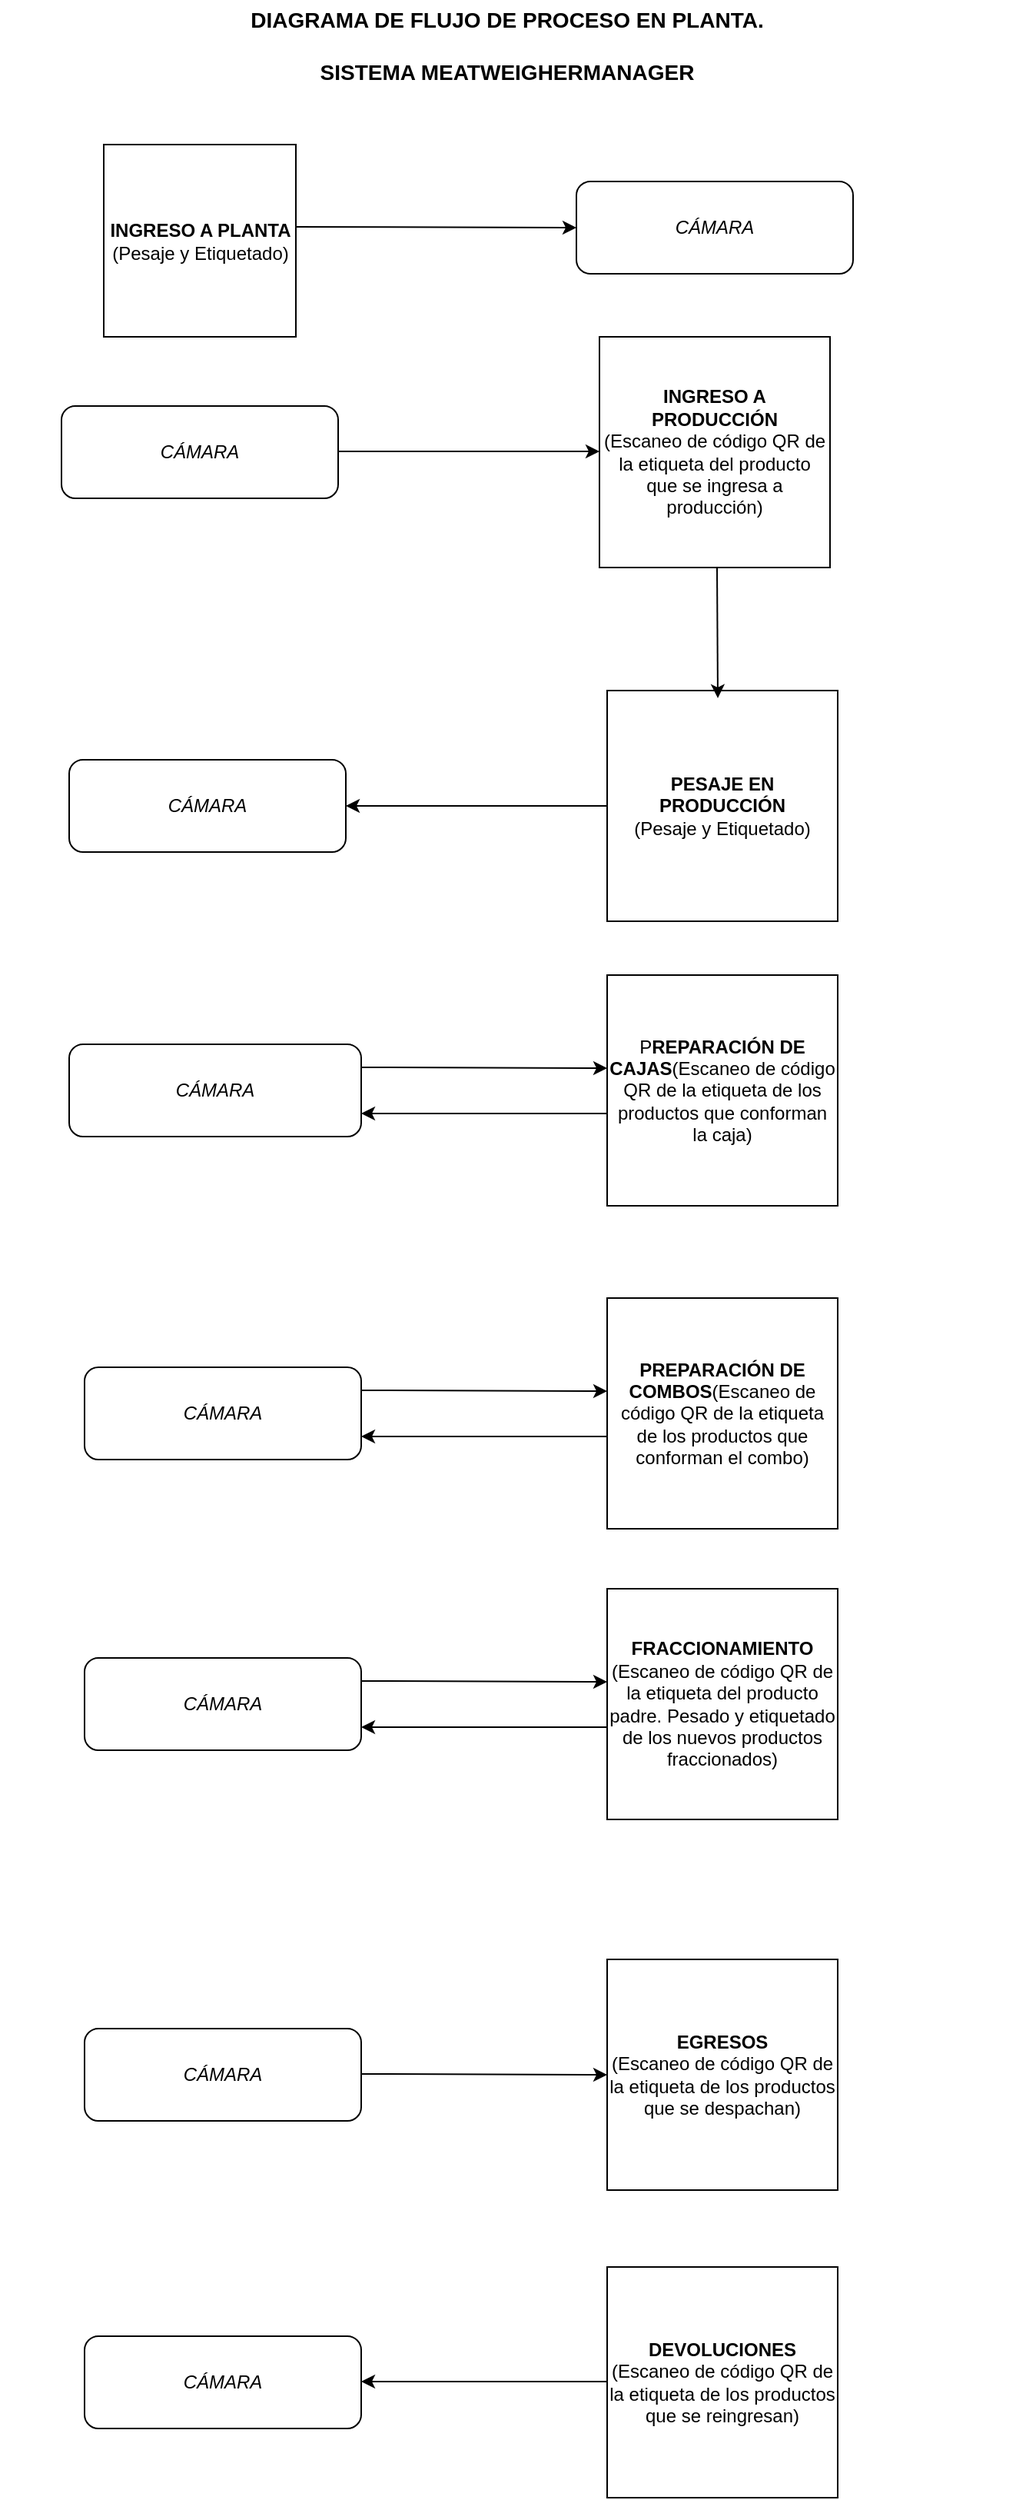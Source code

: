 <mxfile version="26.1.1">
  <diagram name="Página-1" id="jJpd1QUO9dk7iYZSUtwT">
    <mxGraphModel grid="1" page="1" gridSize="10" guides="1" tooltips="1" connect="1" arrows="1" fold="1" pageScale="1" pageWidth="1100" pageHeight="1700" math="0" shadow="0">
      <root>
        <mxCell id="0" />
        <mxCell id="1" parent="0" />
        <mxCell id="DCHl-sYR_cFIDtcHhHEh-2" value="&lt;b&gt;INGRESO A PLANTA&lt;/b&gt;&lt;div&gt;(Pesaje y Etiquetado)&lt;/div&gt;" style="whiteSpace=wrap;html=1;aspect=fixed;" vertex="1" parent="1">
          <mxGeometry x="297.5" y="94" width="125" height="125" as="geometry" />
        </mxCell>
        <mxCell id="DCHl-sYR_cFIDtcHhHEh-3" value="&lt;i&gt;CÁMARA&lt;/i&gt;" style="rounded=1;whiteSpace=wrap;html=1;" vertex="1" parent="1">
          <mxGeometry x="605" y="118" width="180" height="60" as="geometry" />
        </mxCell>
        <mxCell id="DCHl-sYR_cFIDtcHhHEh-6" value="&lt;i&gt;CÁMARA&lt;/i&gt;" style="rounded=1;whiteSpace=wrap;html=1;" vertex="1" parent="1">
          <mxGeometry x="270" y="264" width="180" height="60" as="geometry" />
        </mxCell>
        <mxCell id="DCHl-sYR_cFIDtcHhHEh-7" value="&lt;b&gt;INGRESO A PRODUCCIÓN&lt;/b&gt;&lt;div&gt;(Escaneo de código QR de la etiqueta del producto que se ingresa a producción)&lt;/div&gt;" style="whiteSpace=wrap;html=1;aspect=fixed;" vertex="1" parent="1">
          <mxGeometry x="620" y="219" width="150" height="150" as="geometry" />
        </mxCell>
        <mxCell id="DCHl-sYR_cFIDtcHhHEh-10" value="&lt;b&gt;PESAJE EN PRODUCCIÓN&lt;/b&gt;&lt;div&gt;(Pesaje y Etiquetado)&lt;/div&gt;" style="whiteSpace=wrap;html=1;aspect=fixed;" vertex="1" parent="1">
          <mxGeometry x="625" y="449" width="150" height="150" as="geometry" />
        </mxCell>
        <mxCell id="DCHl-sYR_cFIDtcHhHEh-11" value="" style="endArrow=classic;html=1;rounded=0;entryX=0.48;entryY=0.033;entryDx=0;entryDy=0;entryPerimeter=0;" edge="1" parent="1" target="DCHl-sYR_cFIDtcHhHEh-10">
          <mxGeometry width="50" height="50" relative="1" as="geometry">
            <mxPoint x="696.5" y="369" as="sourcePoint" />
            <mxPoint x="697" y="444" as="targetPoint" />
          </mxGeometry>
        </mxCell>
        <mxCell id="DCHl-sYR_cFIDtcHhHEh-13" value="" style="endArrow=classic;html=1;rounded=0;entryX=0;entryY=0.5;entryDx=0;entryDy=0;" edge="1" parent="1">
          <mxGeometry width="50" height="50" relative="1" as="geometry">
            <mxPoint x="450" y="293.5" as="sourcePoint" />
            <mxPoint x="620" y="293.5" as="targetPoint" />
          </mxGeometry>
        </mxCell>
        <mxCell id="DCHl-sYR_cFIDtcHhHEh-14" value="&lt;i&gt;CÁMARA&lt;/i&gt;" style="rounded=1;whiteSpace=wrap;html=1;" vertex="1" parent="1">
          <mxGeometry x="275" y="494" width="180" height="60" as="geometry" />
        </mxCell>
        <mxCell id="DCHl-sYR_cFIDtcHhHEh-15" value="" style="endArrow=classic;html=1;rounded=0;" edge="1" parent="1">
          <mxGeometry width="50" height="50" relative="1" as="geometry">
            <mxPoint x="625" y="524" as="sourcePoint" />
            <mxPoint x="455" y="524" as="targetPoint" />
          </mxGeometry>
        </mxCell>
        <mxCell id="10O2uG41Zru9wE0xnk9Y-19" value="&lt;b&gt;EGRESOS&lt;/b&gt;&lt;div&gt;(Escaneo de código QR de la etiqueta de los productos que se despachan)&lt;/div&gt;" style="whiteSpace=wrap;html=1;aspect=fixed;" vertex="1" parent="1">
          <mxGeometry x="625" y="1274" width="150" height="150" as="geometry" />
        </mxCell>
        <mxCell id="10O2uG41Zru9wE0xnk9Y-20" value="&lt;i&gt;CÁMARA&lt;/i&gt;" style="rounded=1;whiteSpace=wrap;html=1;" vertex="1" parent="1">
          <mxGeometry x="285" y="1319" width="180" height="60" as="geometry" />
        </mxCell>
        <mxCell id="10O2uG41Zru9wE0xnk9Y-22" value="" style="endArrow=classic;html=1;rounded=0;entryX=0;entryY=0.5;entryDx=0;entryDy=0;" edge="1" parent="1" target="10O2uG41Zru9wE0xnk9Y-19">
          <mxGeometry width="50" height="50" relative="1" as="geometry">
            <mxPoint x="465" y="1348.5" as="sourcePoint" />
            <mxPoint x="675" y="1348.5" as="targetPoint" />
          </mxGeometry>
        </mxCell>
        <mxCell id="10O2uG41Zru9wE0xnk9Y-23" value="&lt;b&gt;DEVOLUCIONES&lt;/b&gt;&lt;div&gt;(Escaneo de código QR de la etiqueta de los productos que se reingresan)&lt;/div&gt;" style="whiteSpace=wrap;html=1;aspect=fixed;" vertex="1" parent="1">
          <mxGeometry x="625" y="1474" width="150" height="150" as="geometry" />
        </mxCell>
        <mxCell id="10O2uG41Zru9wE0xnk9Y-24" value="&lt;i&gt;CÁMARA&lt;/i&gt;" style="rounded=1;whiteSpace=wrap;html=1;" vertex="1" parent="1">
          <mxGeometry x="285" y="1519" width="180" height="60" as="geometry" />
        </mxCell>
        <mxCell id="10O2uG41Zru9wE0xnk9Y-26" value="&lt;b&gt;PREPARACIÓN DE COMBOS&lt;/b&gt;(Escaneo de código QR de la etiqueta de los productos que conforman el combo)" style="whiteSpace=wrap;html=1;aspect=fixed;" vertex="1" parent="1">
          <mxGeometry x="625" y="844" width="150" height="150" as="geometry" />
        </mxCell>
        <mxCell id="10O2uG41Zru9wE0xnk9Y-27" value="P&lt;b&gt;REPARACIÓN DE CAJAS&lt;/b&gt;(Escaneo de código QR de la etiqueta de los productos que conforman la caja)" style="whiteSpace=wrap;html=1;aspect=fixed;" vertex="1" parent="1">
          <mxGeometry x="625" y="634" width="150" height="150" as="geometry" />
        </mxCell>
        <mxCell id="10O2uG41Zru9wE0xnk9Y-28" value="&lt;i&gt;CÁMARA&lt;/i&gt;" style="rounded=1;whiteSpace=wrap;html=1;" vertex="1" parent="1">
          <mxGeometry x="275" y="679" width="190" height="60" as="geometry" />
        </mxCell>
        <mxCell id="10O2uG41Zru9wE0xnk9Y-29" value="" style="endArrow=classic;html=1;rounded=0;entryX=0;entryY=0.5;entryDx=0;entryDy=0;" edge="1" parent="1">
          <mxGeometry width="50" height="50" relative="1" as="geometry">
            <mxPoint x="465" y="694" as="sourcePoint" />
            <mxPoint x="625" y="694.5" as="targetPoint" />
          </mxGeometry>
        </mxCell>
        <mxCell id="10O2uG41Zru9wE0xnk9Y-30" value="" style="endArrow=classic;html=1;rounded=0;" edge="1" parent="1">
          <mxGeometry width="50" height="50" relative="1" as="geometry">
            <mxPoint x="625" y="724" as="sourcePoint" />
            <mxPoint x="465" y="724" as="targetPoint" />
          </mxGeometry>
        </mxCell>
        <mxCell id="10O2uG41Zru9wE0xnk9Y-31" value="&lt;i&gt;CÁMARA&lt;/i&gt;" style="rounded=1;whiteSpace=wrap;html=1;" vertex="1" parent="1">
          <mxGeometry x="285" y="889" width="180" height="60" as="geometry" />
        </mxCell>
        <mxCell id="10O2uG41Zru9wE0xnk9Y-32" value="" style="endArrow=classic;html=1;rounded=0;entryX=0;entryY=0.5;entryDx=0;entryDy=0;" edge="1" parent="1">
          <mxGeometry width="50" height="50" relative="1" as="geometry">
            <mxPoint x="465" y="904" as="sourcePoint" />
            <mxPoint x="625" y="904.5" as="targetPoint" />
          </mxGeometry>
        </mxCell>
        <mxCell id="10O2uG41Zru9wE0xnk9Y-33" value="" style="endArrow=classic;html=1;rounded=0;" edge="1" parent="1">
          <mxGeometry width="50" height="50" relative="1" as="geometry">
            <mxPoint x="625" y="934" as="sourcePoint" />
            <mxPoint x="465" y="934" as="targetPoint" />
          </mxGeometry>
        </mxCell>
        <mxCell id="10O2uG41Zru9wE0xnk9Y-34" value="&lt;b&gt;FRACCIONAMIENTO&lt;/b&gt;&lt;div&gt;(Escaneo de código QR de la etiqueta del producto padre. Pesado y etiquetado de los nuevos productos fraccionados)&lt;/div&gt;" style="whiteSpace=wrap;html=1;aspect=fixed;" vertex="1" parent="1">
          <mxGeometry x="625" y="1033" width="150" height="150" as="geometry" />
        </mxCell>
        <mxCell id="10O2uG41Zru9wE0xnk9Y-36" value="" style="endArrow=classic;html=1;rounded=0;" edge="1" parent="1">
          <mxGeometry width="50" height="50" relative="1" as="geometry">
            <mxPoint x="625" y="1548.5" as="sourcePoint" />
            <mxPoint x="465" y="1548.5" as="targetPoint" />
          </mxGeometry>
        </mxCell>
        <mxCell id="uDmsfB48aXuBOjrEodRq-1" value="&lt;i&gt;CÁMARA&lt;/i&gt;" style="rounded=1;whiteSpace=wrap;html=1;" vertex="1" parent="1">
          <mxGeometry x="285" y="1078" width="180" height="60" as="geometry" />
        </mxCell>
        <mxCell id="uDmsfB48aXuBOjrEodRq-2" value="" style="endArrow=classic;html=1;rounded=0;entryX=0;entryY=0.5;entryDx=0;entryDy=0;" edge="1" parent="1">
          <mxGeometry width="50" height="50" relative="1" as="geometry">
            <mxPoint x="465" y="1093" as="sourcePoint" />
            <mxPoint x="625" y="1093.5" as="targetPoint" />
          </mxGeometry>
        </mxCell>
        <mxCell id="uDmsfB48aXuBOjrEodRq-3" value="" style="endArrow=classic;html=1;rounded=0;" edge="1" parent="1">
          <mxGeometry width="50" height="50" relative="1" as="geometry">
            <mxPoint x="625" y="1123" as="sourcePoint" />
            <mxPoint x="465" y="1123" as="targetPoint" />
          </mxGeometry>
        </mxCell>
        <mxCell id="uDmsfB48aXuBOjrEodRq-4" value="&lt;b&gt;&lt;font style=&quot;font-size: 14px;&quot;&gt;DIAGRAMA DE FLUJO DE PROCESO EN PLANTA.&lt;/font&gt;&lt;/b&gt;&lt;div&gt;&lt;b&gt;&lt;font style=&quot;font-size: 14px;&quot;&gt;&lt;br&gt;&lt;/font&gt;&lt;/b&gt;&lt;div&gt;&lt;b&gt;&lt;font style=&quot;font-size: 14px;&quot;&gt;SISTEMA MEATWEIGHERMANAGER&lt;/font&gt;&lt;/b&gt;&lt;/div&gt;&lt;/div&gt;" style="rounded=0;whiteSpace=wrap;html=1;strokeColor=none;" vertex="1" parent="1">
          <mxGeometry x="230" width="660" height="60" as="geometry" />
        </mxCell>
        <mxCell id="eGCXDa9rWGui-A1X37gH-3" value="" style="endArrow=classic;html=1;rounded=0;entryX=0;entryY=0.5;entryDx=0;entryDy=0;" edge="1" parent="1" target="DCHl-sYR_cFIDtcHhHEh-3">
          <mxGeometry width="50" height="50" relative="1" as="geometry">
            <mxPoint x="422.5" y="147.5" as="sourcePoint" />
            <mxPoint x="592.5" y="147.5" as="targetPoint" />
          </mxGeometry>
        </mxCell>
      </root>
    </mxGraphModel>
  </diagram>
</mxfile>
